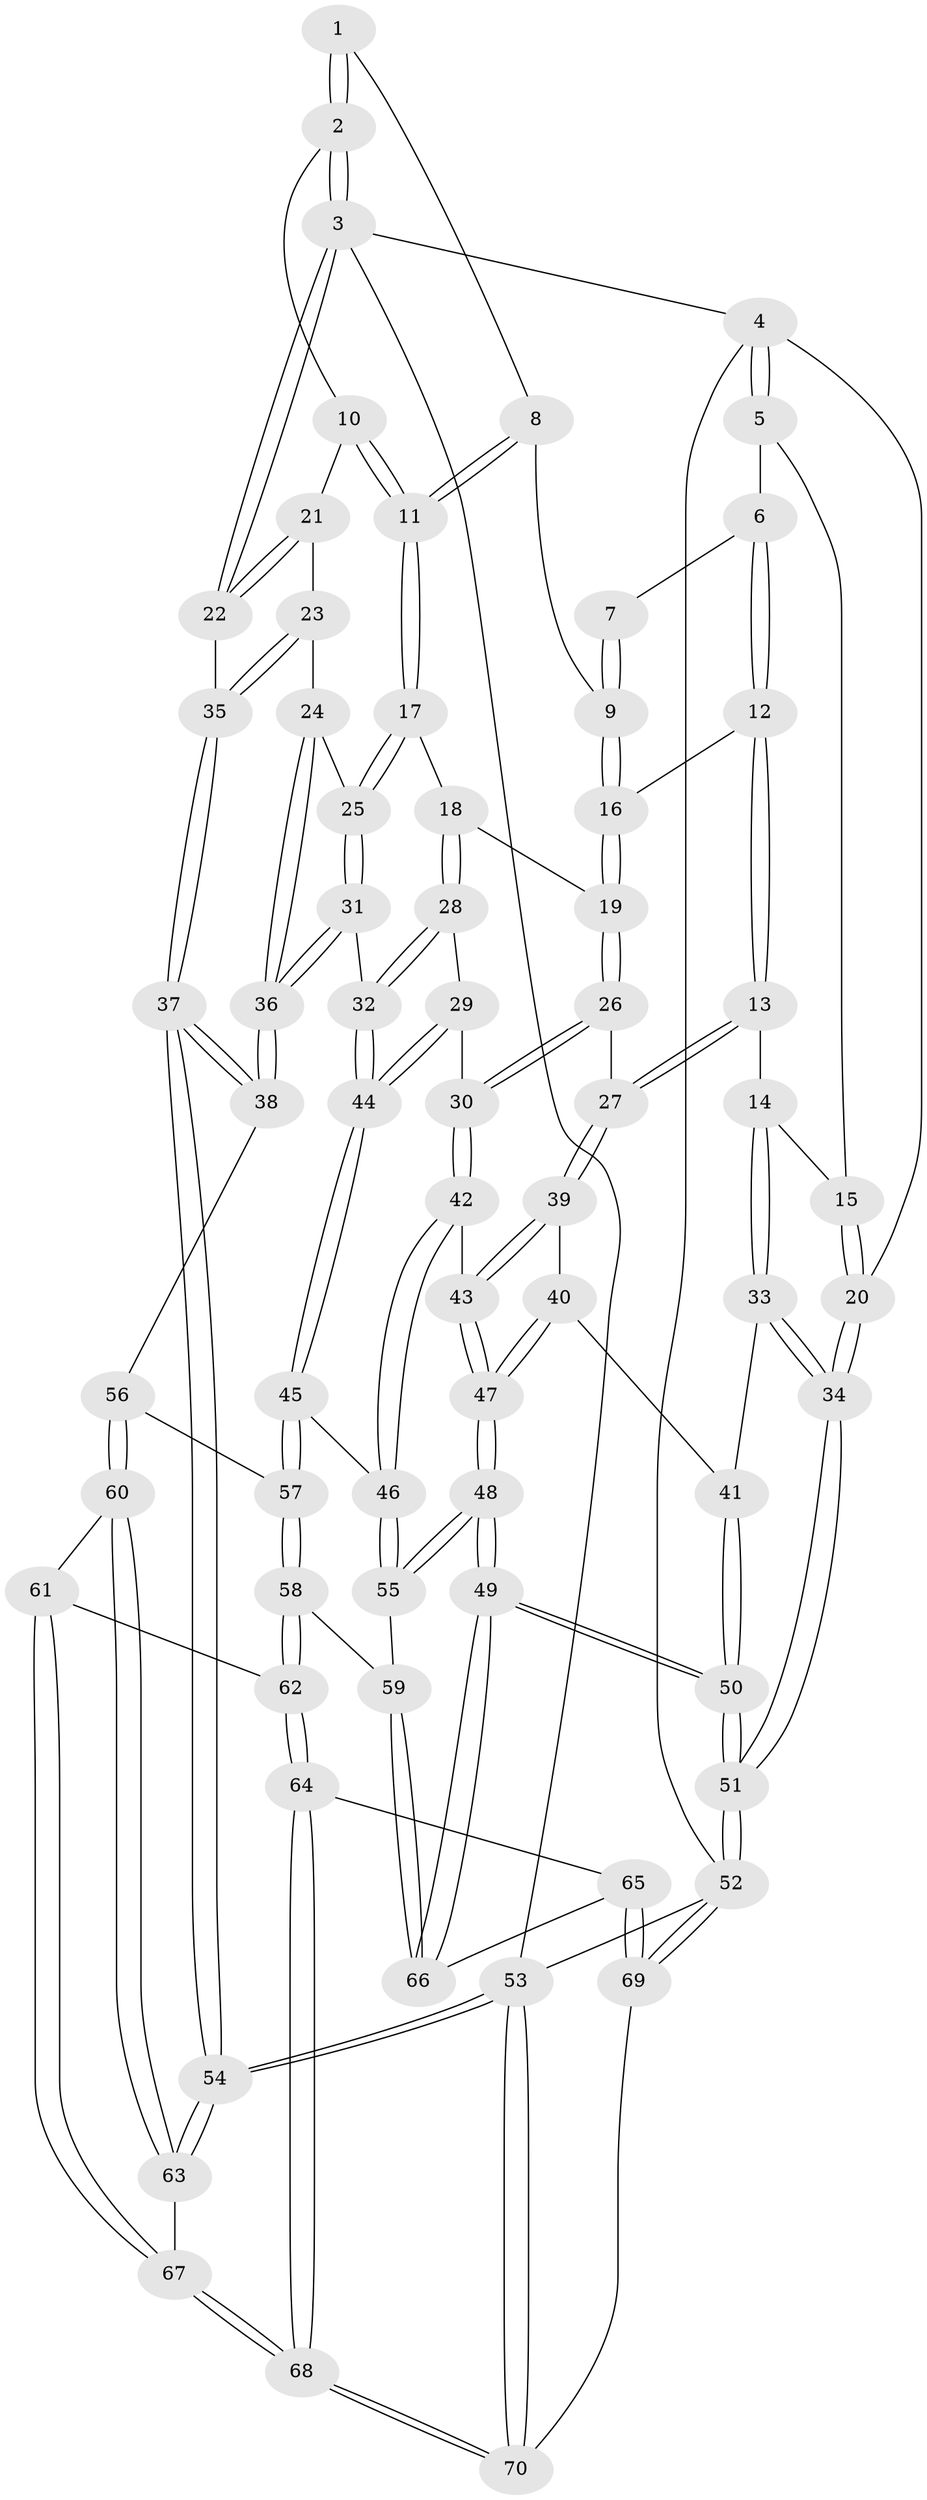 // Generated by graph-tools (version 1.1) at 2025/03/03/09/25 03:03:26]
// undirected, 70 vertices, 172 edges
graph export_dot {
graph [start="1"]
  node [color=gray90,style=filled];
  1 [pos="+0.661030361208188+0"];
  2 [pos="+0.7578644963787401+0"];
  3 [pos="+1+0"];
  4 [pos="+0+0"];
  5 [pos="+0.16071996912647382+0"];
  6 [pos="+0.29352201677346523+0"];
  7 [pos="+0.45164856257037567+0"];
  8 [pos="+0.5919973725346198+0.013449025974083954"];
  9 [pos="+0.48797409538172837+0.05700480326901082"];
  10 [pos="+0.781975518721927+0.05519336782078779"];
  11 [pos="+0.6315408742909885+0.15963427402105498"];
  12 [pos="+0.29639214308049744+0"];
  13 [pos="+0.26704404718466973+0.19537623633597687"];
  14 [pos="+0.23117062032197833+0.19254125914813694"];
  15 [pos="+0.1635823625856873+0.11453912480561727"];
  16 [pos="+0.4860487408788219+0.12920710959108717"];
  17 [pos="+0.6079904056438625+0.182398533351041"];
  18 [pos="+0.5953951673995663+0.18468455741325668"];
  19 [pos="+0.48856189568740804+0.15250928204964953"];
  20 [pos="+0+0"];
  21 [pos="+0.792671443352017+0.06427240268846138"];
  22 [pos="+1+0.04407461576770412"];
  23 [pos="+0.8833729270347702+0.22970803677784613"];
  24 [pos="+0.8492154425097238+0.26567349150053987"];
  25 [pos="+0.6683406101975683+0.2501550793664063"];
  26 [pos="+0.32542174683064334+0.23091698620189108"];
  27 [pos="+0.30699967700990727+0.22467751830671917"];
  28 [pos="+0.5467921904498796+0.37610839009114067"];
  29 [pos="+0.38354887547074656+0.31194495356225066"];
  30 [pos="+0.3527189678344806+0.2922096086519687"];
  31 [pos="+0.7304595346762859+0.444421583371142"];
  32 [pos="+0.5814642243790418+0.4667600063850629"];
  33 [pos="+0+0.31673081651458435"];
  34 [pos="+0+0.30626351187502765"];
  35 [pos="+1+0.28270118777610587"];
  36 [pos="+0.7689633594532136+0.4553744341359755"];
  37 [pos="+1+0.6113392628161716"];
  38 [pos="+0.830514802385322+0.5195553867398339"];
  39 [pos="+0.21274846283675528+0.3764794036120591"];
  40 [pos="+0.07009772514986587+0.41076132850036245"];
  41 [pos="+0.05860639674782325+0.4074596957389303"];
  42 [pos="+0.336208585295259+0.4450538106194751"];
  43 [pos="+0.24934392984815407+0.49348251090723644"];
  44 [pos="+0.5128605607653764+0.5453410766264303"];
  45 [pos="+0.5025216429301811+0.5611694261782634"];
  46 [pos="+0.48786776102360274+0.560522753487395"];
  47 [pos="+0.22524939160533822+0.5269434794112248"];
  48 [pos="+0.217439998083199+0.6701641963552719"];
  49 [pos="+0.11428924646646826+0.7992725883375071"];
  50 [pos="+0.11156074996999174+0.8009085213555707"];
  51 [pos="+0+1"];
  52 [pos="+0+1"];
  53 [pos="+1+1"];
  54 [pos="+1+0.8444290453712042"];
  55 [pos="+0.2737652320694967+0.6553131836851526"];
  56 [pos="+0.7162970366239516+0.6537090724861387"];
  57 [pos="+0.5034978658253637+0.5634095292109551"];
  58 [pos="+0.5168452428119797+0.6737667604437899"];
  59 [pos="+0.4259695030720769+0.7289333577603382"];
  60 [pos="+0.7005806287408933+0.7640044737971292"];
  61 [pos="+0.6779385944569466+0.7778588746810783"];
  62 [pos="+0.5646515450287768+0.7662536036424402"];
  63 [pos="+0.9127307587810096+0.8133412595757439"];
  64 [pos="+0.5129084921862805+0.8399790044050601"];
  65 [pos="+0.4539939101734471+0.8702293491691051"];
  66 [pos="+0.37780227899552216+0.8317507274498591"];
  67 [pos="+0.683041066982932+0.9325228620128228"];
  68 [pos="+0.6664982491522345+1"];
  69 [pos="+0.4380209892351098+1"];
  70 [pos="+0.6852023821482652+1"];
  1 -- 2;
  1 -- 2;
  1 -- 8;
  2 -- 3;
  2 -- 3;
  2 -- 10;
  3 -- 4;
  3 -- 22;
  3 -- 22;
  3 -- 53;
  4 -- 5;
  4 -- 5;
  4 -- 20;
  4 -- 52;
  5 -- 6;
  5 -- 15;
  6 -- 7;
  6 -- 12;
  6 -- 12;
  7 -- 9;
  7 -- 9;
  8 -- 9;
  8 -- 11;
  8 -- 11;
  9 -- 16;
  9 -- 16;
  10 -- 11;
  10 -- 11;
  10 -- 21;
  11 -- 17;
  11 -- 17;
  12 -- 13;
  12 -- 13;
  12 -- 16;
  13 -- 14;
  13 -- 27;
  13 -- 27;
  14 -- 15;
  14 -- 33;
  14 -- 33;
  15 -- 20;
  15 -- 20;
  16 -- 19;
  16 -- 19;
  17 -- 18;
  17 -- 25;
  17 -- 25;
  18 -- 19;
  18 -- 28;
  18 -- 28;
  19 -- 26;
  19 -- 26;
  20 -- 34;
  20 -- 34;
  21 -- 22;
  21 -- 22;
  21 -- 23;
  22 -- 35;
  23 -- 24;
  23 -- 35;
  23 -- 35;
  24 -- 25;
  24 -- 36;
  24 -- 36;
  25 -- 31;
  25 -- 31;
  26 -- 27;
  26 -- 30;
  26 -- 30;
  27 -- 39;
  27 -- 39;
  28 -- 29;
  28 -- 32;
  28 -- 32;
  29 -- 30;
  29 -- 44;
  29 -- 44;
  30 -- 42;
  30 -- 42;
  31 -- 32;
  31 -- 36;
  31 -- 36;
  32 -- 44;
  32 -- 44;
  33 -- 34;
  33 -- 34;
  33 -- 41;
  34 -- 51;
  34 -- 51;
  35 -- 37;
  35 -- 37;
  36 -- 38;
  36 -- 38;
  37 -- 38;
  37 -- 38;
  37 -- 54;
  37 -- 54;
  38 -- 56;
  39 -- 40;
  39 -- 43;
  39 -- 43;
  40 -- 41;
  40 -- 47;
  40 -- 47;
  41 -- 50;
  41 -- 50;
  42 -- 43;
  42 -- 46;
  42 -- 46;
  43 -- 47;
  43 -- 47;
  44 -- 45;
  44 -- 45;
  45 -- 46;
  45 -- 57;
  45 -- 57;
  46 -- 55;
  46 -- 55;
  47 -- 48;
  47 -- 48;
  48 -- 49;
  48 -- 49;
  48 -- 55;
  48 -- 55;
  49 -- 50;
  49 -- 50;
  49 -- 66;
  49 -- 66;
  50 -- 51;
  50 -- 51;
  51 -- 52;
  51 -- 52;
  52 -- 69;
  52 -- 69;
  52 -- 53;
  53 -- 54;
  53 -- 54;
  53 -- 70;
  53 -- 70;
  54 -- 63;
  54 -- 63;
  55 -- 59;
  56 -- 57;
  56 -- 60;
  56 -- 60;
  57 -- 58;
  57 -- 58;
  58 -- 59;
  58 -- 62;
  58 -- 62;
  59 -- 66;
  59 -- 66;
  60 -- 61;
  60 -- 63;
  60 -- 63;
  61 -- 62;
  61 -- 67;
  61 -- 67;
  62 -- 64;
  62 -- 64;
  63 -- 67;
  64 -- 65;
  64 -- 68;
  64 -- 68;
  65 -- 66;
  65 -- 69;
  65 -- 69;
  67 -- 68;
  67 -- 68;
  68 -- 70;
  68 -- 70;
  69 -- 70;
}
